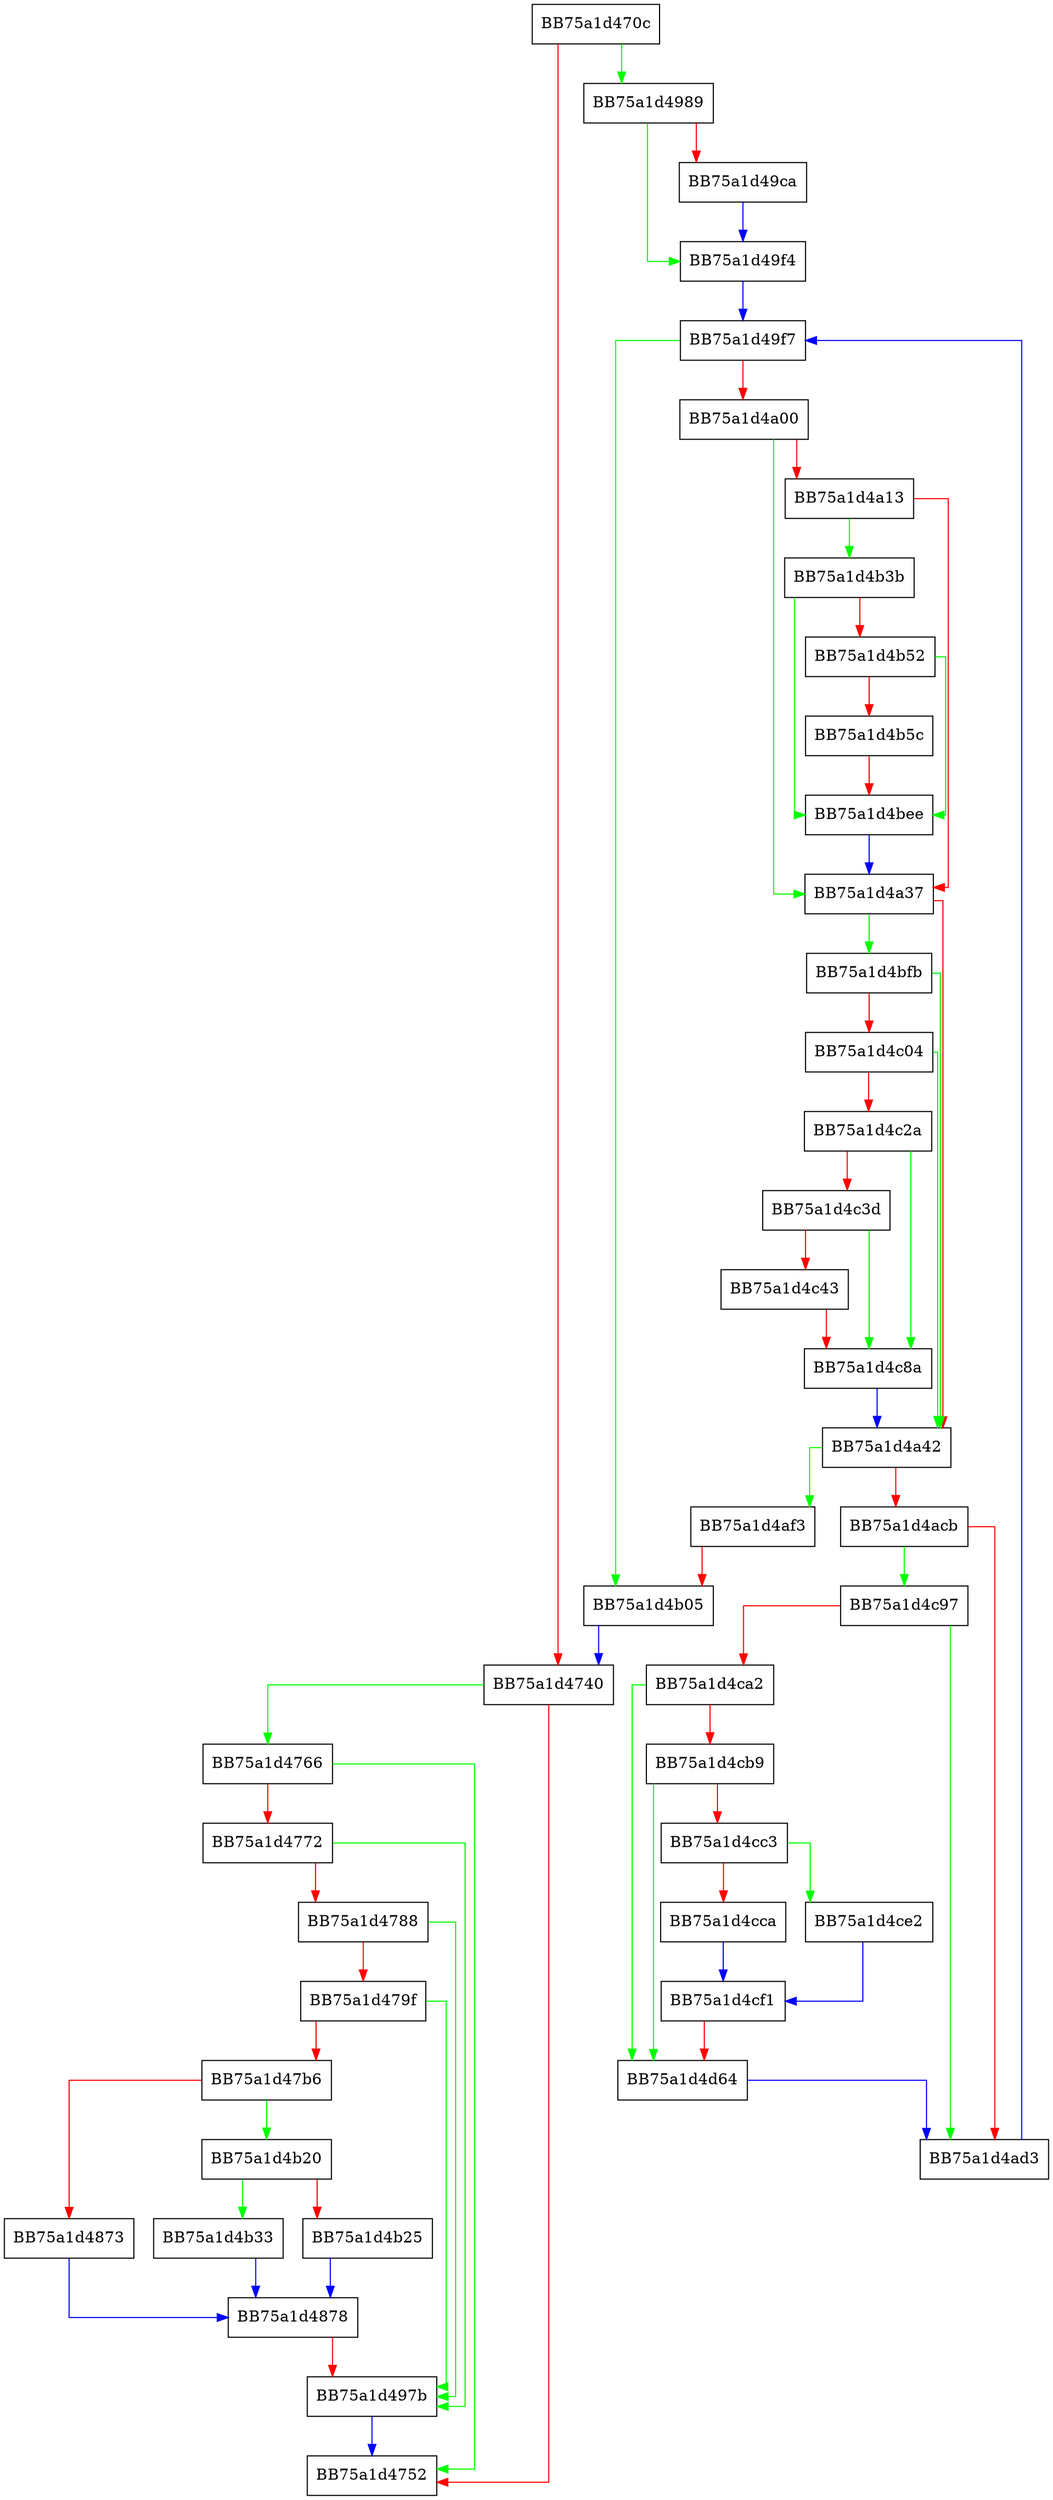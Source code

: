 digraph ScanExtraResList {
  node [shape="box"];
  graph [splines=ortho];
  BB75a1d470c -> BB75a1d4989 [color="green"];
  BB75a1d470c -> BB75a1d4740 [color="red"];
  BB75a1d4740 -> BB75a1d4766 [color="green"];
  BB75a1d4740 -> BB75a1d4752 [color="red"];
  BB75a1d4766 -> BB75a1d4752 [color="green"];
  BB75a1d4766 -> BB75a1d4772 [color="red"];
  BB75a1d4772 -> BB75a1d497b [color="green"];
  BB75a1d4772 -> BB75a1d4788 [color="red"];
  BB75a1d4788 -> BB75a1d497b [color="green"];
  BB75a1d4788 -> BB75a1d479f [color="red"];
  BB75a1d479f -> BB75a1d497b [color="green"];
  BB75a1d479f -> BB75a1d47b6 [color="red"];
  BB75a1d47b6 -> BB75a1d4b20 [color="green"];
  BB75a1d47b6 -> BB75a1d4873 [color="red"];
  BB75a1d4873 -> BB75a1d4878 [color="blue"];
  BB75a1d4878 -> BB75a1d497b [color="red"];
  BB75a1d497b -> BB75a1d4752 [color="blue"];
  BB75a1d4989 -> BB75a1d49f4 [color="green"];
  BB75a1d4989 -> BB75a1d49ca [color="red"];
  BB75a1d49ca -> BB75a1d49f4 [color="blue"];
  BB75a1d49f4 -> BB75a1d49f7 [color="blue"];
  BB75a1d49f7 -> BB75a1d4b05 [color="green"];
  BB75a1d49f7 -> BB75a1d4a00 [color="red"];
  BB75a1d4a00 -> BB75a1d4a37 [color="green"];
  BB75a1d4a00 -> BB75a1d4a13 [color="red"];
  BB75a1d4a13 -> BB75a1d4b3b [color="green"];
  BB75a1d4a13 -> BB75a1d4a37 [color="red"];
  BB75a1d4a37 -> BB75a1d4bfb [color="green"];
  BB75a1d4a37 -> BB75a1d4a42 [color="red"];
  BB75a1d4a42 -> BB75a1d4af3 [color="green"];
  BB75a1d4a42 -> BB75a1d4acb [color="red"];
  BB75a1d4acb -> BB75a1d4c97 [color="green"];
  BB75a1d4acb -> BB75a1d4ad3 [color="red"];
  BB75a1d4ad3 -> BB75a1d49f7 [color="blue"];
  BB75a1d4af3 -> BB75a1d4b05 [color="red"];
  BB75a1d4b05 -> BB75a1d4740 [color="blue"];
  BB75a1d4b20 -> BB75a1d4b33 [color="green"];
  BB75a1d4b20 -> BB75a1d4b25 [color="red"];
  BB75a1d4b25 -> BB75a1d4878 [color="blue"];
  BB75a1d4b33 -> BB75a1d4878 [color="blue"];
  BB75a1d4b3b -> BB75a1d4bee [color="green"];
  BB75a1d4b3b -> BB75a1d4b52 [color="red"];
  BB75a1d4b52 -> BB75a1d4bee [color="green"];
  BB75a1d4b52 -> BB75a1d4b5c [color="red"];
  BB75a1d4b5c -> BB75a1d4bee [color="red"];
  BB75a1d4bee -> BB75a1d4a37 [color="blue"];
  BB75a1d4bfb -> BB75a1d4a42 [color="green"];
  BB75a1d4bfb -> BB75a1d4c04 [color="red"];
  BB75a1d4c04 -> BB75a1d4a42 [color="green"];
  BB75a1d4c04 -> BB75a1d4c2a [color="red"];
  BB75a1d4c2a -> BB75a1d4c8a [color="green"];
  BB75a1d4c2a -> BB75a1d4c3d [color="red"];
  BB75a1d4c3d -> BB75a1d4c8a [color="green"];
  BB75a1d4c3d -> BB75a1d4c43 [color="red"];
  BB75a1d4c43 -> BB75a1d4c8a [color="red"];
  BB75a1d4c8a -> BB75a1d4a42 [color="blue"];
  BB75a1d4c97 -> BB75a1d4ad3 [color="green"];
  BB75a1d4c97 -> BB75a1d4ca2 [color="red"];
  BB75a1d4ca2 -> BB75a1d4d64 [color="green"];
  BB75a1d4ca2 -> BB75a1d4cb9 [color="red"];
  BB75a1d4cb9 -> BB75a1d4d64 [color="green"];
  BB75a1d4cb9 -> BB75a1d4cc3 [color="red"];
  BB75a1d4cc3 -> BB75a1d4ce2 [color="green"];
  BB75a1d4cc3 -> BB75a1d4cca [color="red"];
  BB75a1d4cca -> BB75a1d4cf1 [color="blue"];
  BB75a1d4ce2 -> BB75a1d4cf1 [color="blue"];
  BB75a1d4cf1 -> BB75a1d4d64 [color="red"];
  BB75a1d4d64 -> BB75a1d4ad3 [color="blue"];
}